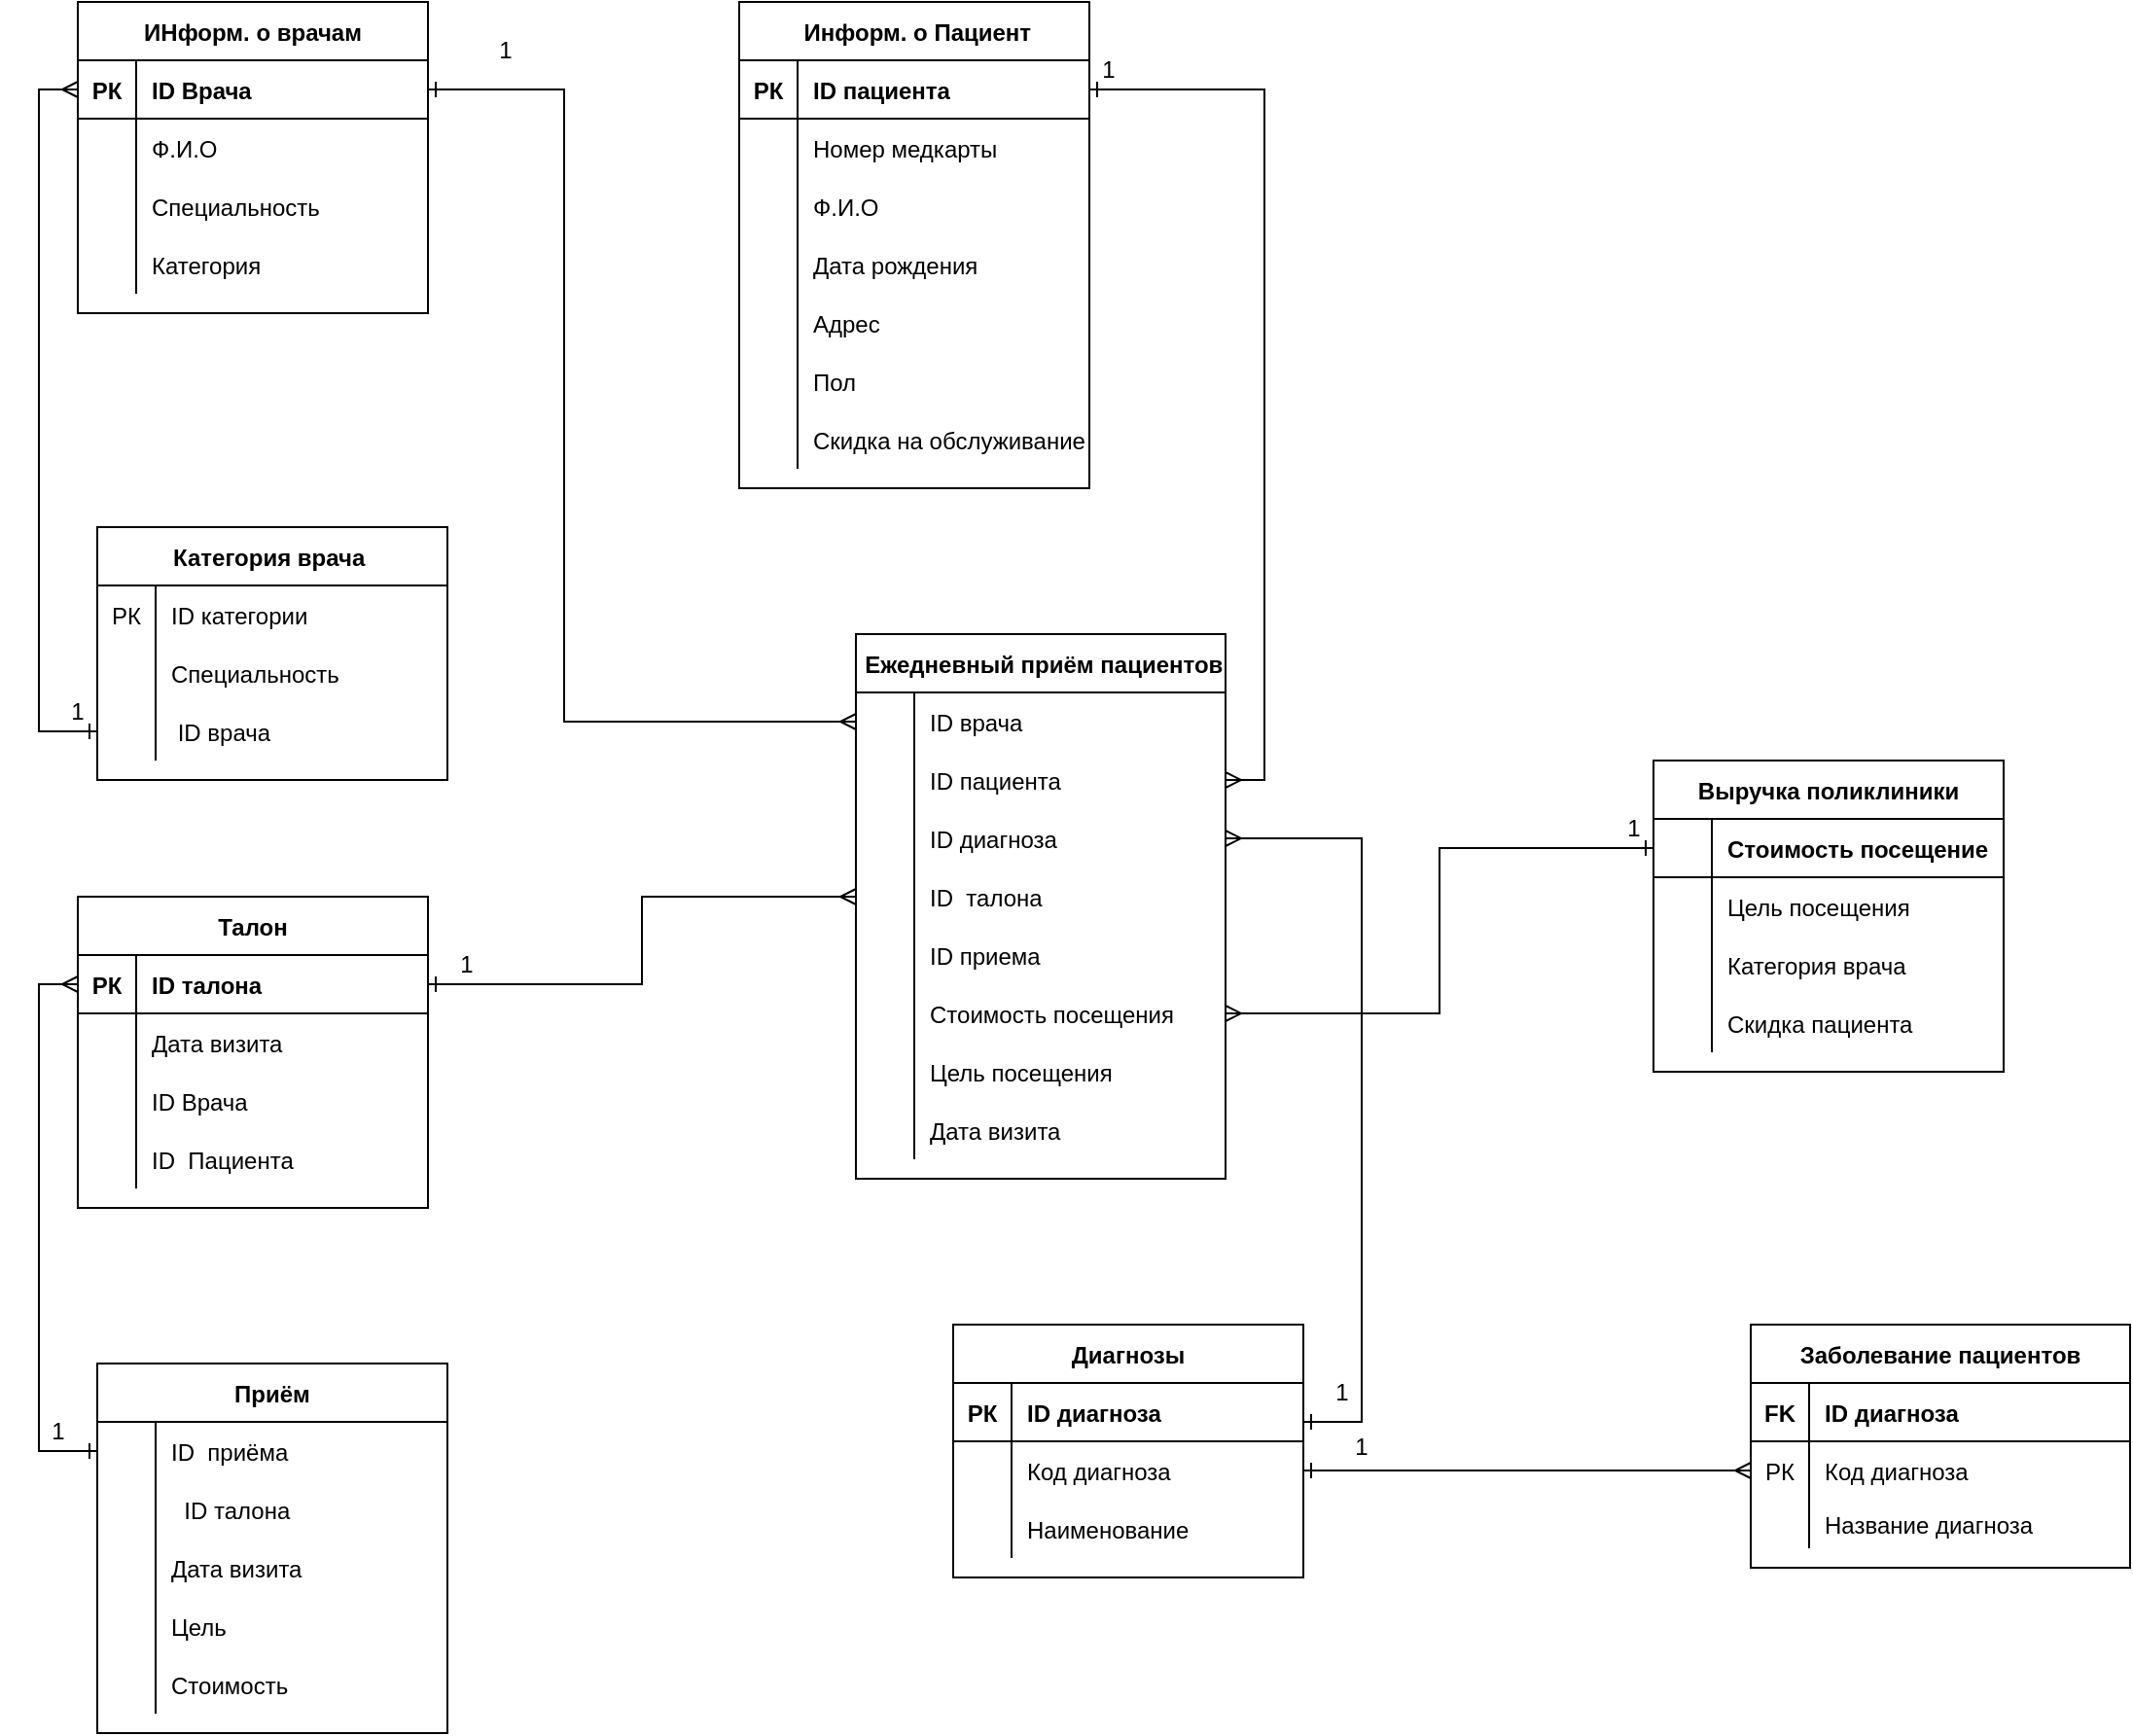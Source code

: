 <mxfile version="20.5.1" type="device"><diagram id="fthNJCmPWytouu-QIiUc" name="Страница 1"><mxGraphModel dx="1422" dy="794" grid="1" gridSize="10" guides="1" tooltips="1" connect="1" arrows="1" fold="1" page="1" pageScale="1" pageWidth="1169" pageHeight="1654" math="0" shadow="0"><root><mxCell id="0"/><mxCell id="1" parent="0"/><mxCell id="7OBBa_SMNrQgfdAxDyYv-1" value="ИНформ. о врачам" style="shape=table;startSize=30;container=1;collapsible=1;childLayout=tableLayout;fixedRows=1;rowLines=0;fontStyle=1;align=center;resizeLast=1;" parent="1" vertex="1"><mxGeometry x="90" y="170" width="180" height="160" as="geometry"/></mxCell><mxCell id="7OBBa_SMNrQgfdAxDyYv-2" value="" style="shape=tableRow;horizontal=0;startSize=0;swimlaneHead=0;swimlaneBody=0;fillColor=none;collapsible=0;dropTarget=0;points=[[0,0.5],[1,0.5]];portConstraint=eastwest;top=0;left=0;right=0;bottom=1;" parent="7OBBa_SMNrQgfdAxDyYv-1" vertex="1"><mxGeometry y="30" width="180" height="30" as="geometry"/></mxCell><mxCell id="7OBBa_SMNrQgfdAxDyYv-3" value="РК" style="shape=partialRectangle;connectable=0;fillColor=none;top=0;left=0;bottom=0;right=0;fontStyle=1;overflow=hidden;" parent="7OBBa_SMNrQgfdAxDyYv-2" vertex="1"><mxGeometry width="30" height="30" as="geometry"><mxRectangle width="30" height="30" as="alternateBounds"/></mxGeometry></mxCell><mxCell id="7OBBa_SMNrQgfdAxDyYv-4" value="ID Врача" style="shape=partialRectangle;connectable=0;fillColor=none;top=0;left=0;bottom=0;right=0;align=left;spacingLeft=6;fontStyle=1;overflow=hidden;" parent="7OBBa_SMNrQgfdAxDyYv-2" vertex="1"><mxGeometry x="30" width="150" height="30" as="geometry"><mxRectangle width="150" height="30" as="alternateBounds"/></mxGeometry></mxCell><mxCell id="7OBBa_SMNrQgfdAxDyYv-5" value="" style="shape=tableRow;horizontal=0;startSize=0;swimlaneHead=0;swimlaneBody=0;fillColor=none;collapsible=0;dropTarget=0;points=[[0,0.5],[1,0.5]];portConstraint=eastwest;top=0;left=0;right=0;bottom=0;" parent="7OBBa_SMNrQgfdAxDyYv-1" vertex="1"><mxGeometry y="60" width="180" height="30" as="geometry"/></mxCell><mxCell id="7OBBa_SMNrQgfdAxDyYv-6" value="" style="shape=partialRectangle;connectable=0;fillColor=none;top=0;left=0;bottom=0;right=0;editable=1;overflow=hidden;" parent="7OBBa_SMNrQgfdAxDyYv-5" vertex="1"><mxGeometry width="30" height="30" as="geometry"><mxRectangle width="30" height="30" as="alternateBounds"/></mxGeometry></mxCell><mxCell id="7OBBa_SMNrQgfdAxDyYv-7" value="Ф.И.О" style="shape=partialRectangle;connectable=0;fillColor=none;top=0;left=0;bottom=0;right=0;align=left;spacingLeft=6;overflow=hidden;" parent="7OBBa_SMNrQgfdAxDyYv-5" vertex="1"><mxGeometry x="30" width="150" height="30" as="geometry"><mxRectangle width="150" height="30" as="alternateBounds"/></mxGeometry></mxCell><mxCell id="7OBBa_SMNrQgfdAxDyYv-8" value="" style="shape=tableRow;horizontal=0;startSize=0;swimlaneHead=0;swimlaneBody=0;fillColor=none;collapsible=0;dropTarget=0;points=[[0,0.5],[1,0.5]];portConstraint=eastwest;top=0;left=0;right=0;bottom=0;" parent="7OBBa_SMNrQgfdAxDyYv-1" vertex="1"><mxGeometry y="90" width="180" height="30" as="geometry"/></mxCell><mxCell id="7OBBa_SMNrQgfdAxDyYv-9" value="" style="shape=partialRectangle;connectable=0;fillColor=none;top=0;left=0;bottom=0;right=0;editable=1;overflow=hidden;" parent="7OBBa_SMNrQgfdAxDyYv-8" vertex="1"><mxGeometry width="30" height="30" as="geometry"><mxRectangle width="30" height="30" as="alternateBounds"/></mxGeometry></mxCell><mxCell id="7OBBa_SMNrQgfdAxDyYv-10" value="Специальность" style="shape=partialRectangle;connectable=0;fillColor=none;top=0;left=0;bottom=0;right=0;align=left;spacingLeft=6;overflow=hidden;" parent="7OBBa_SMNrQgfdAxDyYv-8" vertex="1"><mxGeometry x="30" width="150" height="30" as="geometry"><mxRectangle width="150" height="30" as="alternateBounds"/></mxGeometry></mxCell><mxCell id="7OBBa_SMNrQgfdAxDyYv-11" value="" style="shape=tableRow;horizontal=0;startSize=0;swimlaneHead=0;swimlaneBody=0;fillColor=none;collapsible=0;dropTarget=0;points=[[0,0.5],[1,0.5]];portConstraint=eastwest;top=0;left=0;right=0;bottom=0;" parent="7OBBa_SMNrQgfdAxDyYv-1" vertex="1"><mxGeometry y="120" width="180" height="30" as="geometry"/></mxCell><mxCell id="7OBBa_SMNrQgfdAxDyYv-12" value="" style="shape=partialRectangle;connectable=0;fillColor=none;top=0;left=0;bottom=0;right=0;editable=1;overflow=hidden;" parent="7OBBa_SMNrQgfdAxDyYv-11" vertex="1"><mxGeometry width="30" height="30" as="geometry"><mxRectangle width="30" height="30" as="alternateBounds"/></mxGeometry></mxCell><mxCell id="7OBBa_SMNrQgfdAxDyYv-13" value="Категория" style="shape=partialRectangle;connectable=0;fillColor=none;top=0;left=0;bottom=0;right=0;align=left;spacingLeft=6;overflow=hidden;" parent="7OBBa_SMNrQgfdAxDyYv-11" vertex="1"><mxGeometry x="30" width="150" height="30" as="geometry"><mxRectangle width="150" height="30" as="alternateBounds"/></mxGeometry></mxCell><mxCell id="7OBBa_SMNrQgfdAxDyYv-14" value=" Информ. о Пациент" style="shape=table;startSize=30;container=1;collapsible=1;childLayout=tableLayout;fixedRows=1;rowLines=0;fontStyle=1;align=center;resizeLast=1;" parent="1" vertex="1"><mxGeometry x="430" y="170" width="180" height="250" as="geometry"/></mxCell><mxCell id="7OBBa_SMNrQgfdAxDyYv-15" value="" style="shape=tableRow;horizontal=0;startSize=0;swimlaneHead=0;swimlaneBody=0;fillColor=none;collapsible=0;dropTarget=0;points=[[0,0.5],[1,0.5]];portConstraint=eastwest;top=0;left=0;right=0;bottom=1;" parent="7OBBa_SMNrQgfdAxDyYv-14" vertex="1"><mxGeometry y="30" width="180" height="30" as="geometry"/></mxCell><mxCell id="7OBBa_SMNrQgfdAxDyYv-16" value="РК" style="shape=partialRectangle;connectable=0;fillColor=none;top=0;left=0;bottom=0;right=0;fontStyle=1;overflow=hidden;" parent="7OBBa_SMNrQgfdAxDyYv-15" vertex="1"><mxGeometry width="30" height="30" as="geometry"><mxRectangle width="30" height="30" as="alternateBounds"/></mxGeometry></mxCell><mxCell id="7OBBa_SMNrQgfdAxDyYv-17" value="ID пациента" style="shape=partialRectangle;connectable=0;fillColor=none;top=0;left=0;bottom=0;right=0;align=left;spacingLeft=6;fontStyle=1;overflow=hidden;" parent="7OBBa_SMNrQgfdAxDyYv-15" vertex="1"><mxGeometry x="30" width="150" height="30" as="geometry"><mxRectangle width="150" height="30" as="alternateBounds"/></mxGeometry></mxCell><mxCell id="7OBBa_SMNrQgfdAxDyYv-18" value="" style="shape=tableRow;horizontal=0;startSize=0;swimlaneHead=0;swimlaneBody=0;fillColor=none;collapsible=0;dropTarget=0;points=[[0,0.5],[1,0.5]];portConstraint=eastwest;top=0;left=0;right=0;bottom=0;" parent="7OBBa_SMNrQgfdAxDyYv-14" vertex="1"><mxGeometry y="60" width="180" height="30" as="geometry"/></mxCell><mxCell id="7OBBa_SMNrQgfdAxDyYv-19" value="" style="shape=partialRectangle;connectable=0;fillColor=none;top=0;left=0;bottom=0;right=0;editable=1;overflow=hidden;" parent="7OBBa_SMNrQgfdAxDyYv-18" vertex="1"><mxGeometry width="30" height="30" as="geometry"><mxRectangle width="30" height="30" as="alternateBounds"/></mxGeometry></mxCell><mxCell id="7OBBa_SMNrQgfdAxDyYv-20" value="Номер медкарты" style="shape=partialRectangle;connectable=0;fillColor=none;top=0;left=0;bottom=0;right=0;align=left;spacingLeft=6;overflow=hidden;" parent="7OBBa_SMNrQgfdAxDyYv-18" vertex="1"><mxGeometry x="30" width="150" height="30" as="geometry"><mxRectangle width="150" height="30" as="alternateBounds"/></mxGeometry></mxCell><mxCell id="7OBBa_SMNrQgfdAxDyYv-21" value="" style="shape=tableRow;horizontal=0;startSize=0;swimlaneHead=0;swimlaneBody=0;fillColor=none;collapsible=0;dropTarget=0;points=[[0,0.5],[1,0.5]];portConstraint=eastwest;top=0;left=0;right=0;bottom=0;" parent="7OBBa_SMNrQgfdAxDyYv-14" vertex="1"><mxGeometry y="90" width="180" height="30" as="geometry"/></mxCell><mxCell id="7OBBa_SMNrQgfdAxDyYv-22" value="" style="shape=partialRectangle;connectable=0;fillColor=none;top=0;left=0;bottom=0;right=0;editable=1;overflow=hidden;" parent="7OBBa_SMNrQgfdAxDyYv-21" vertex="1"><mxGeometry width="30" height="30" as="geometry"><mxRectangle width="30" height="30" as="alternateBounds"/></mxGeometry></mxCell><mxCell id="7OBBa_SMNrQgfdAxDyYv-23" value="Ф.И.О" style="shape=partialRectangle;connectable=0;fillColor=none;top=0;left=0;bottom=0;right=0;align=left;spacingLeft=6;overflow=hidden;" parent="7OBBa_SMNrQgfdAxDyYv-21" vertex="1"><mxGeometry x="30" width="150" height="30" as="geometry"><mxRectangle width="150" height="30" as="alternateBounds"/></mxGeometry></mxCell><mxCell id="7OBBa_SMNrQgfdAxDyYv-24" value="" style="shape=tableRow;horizontal=0;startSize=0;swimlaneHead=0;swimlaneBody=0;fillColor=none;collapsible=0;dropTarget=0;points=[[0,0.5],[1,0.5]];portConstraint=eastwest;top=0;left=0;right=0;bottom=0;" parent="7OBBa_SMNrQgfdAxDyYv-14" vertex="1"><mxGeometry y="120" width="180" height="30" as="geometry"/></mxCell><mxCell id="7OBBa_SMNrQgfdAxDyYv-25" value="" style="shape=partialRectangle;connectable=0;fillColor=none;top=0;left=0;bottom=0;right=0;editable=1;overflow=hidden;" parent="7OBBa_SMNrQgfdAxDyYv-24" vertex="1"><mxGeometry width="30" height="30" as="geometry"><mxRectangle width="30" height="30" as="alternateBounds"/></mxGeometry></mxCell><mxCell id="7OBBa_SMNrQgfdAxDyYv-26" value="Дата рождения" style="shape=partialRectangle;connectable=0;fillColor=none;top=0;left=0;bottom=0;right=0;align=left;spacingLeft=6;overflow=hidden;" parent="7OBBa_SMNrQgfdAxDyYv-24" vertex="1"><mxGeometry x="30" width="150" height="30" as="geometry"><mxRectangle width="150" height="30" as="alternateBounds"/></mxGeometry></mxCell><mxCell id="7OBBa_SMNrQgfdAxDyYv-27" style="shape=tableRow;horizontal=0;startSize=0;swimlaneHead=0;swimlaneBody=0;fillColor=none;collapsible=0;dropTarget=0;points=[[0,0.5],[1,0.5]];portConstraint=eastwest;top=0;left=0;right=0;bottom=0;" parent="7OBBa_SMNrQgfdAxDyYv-14" vertex="1"><mxGeometry y="150" width="180" height="30" as="geometry"/></mxCell><mxCell id="7OBBa_SMNrQgfdAxDyYv-28" style="shape=partialRectangle;connectable=0;fillColor=none;top=0;left=0;bottom=0;right=0;editable=1;overflow=hidden;" parent="7OBBa_SMNrQgfdAxDyYv-27" vertex="1"><mxGeometry width="30" height="30" as="geometry"><mxRectangle width="30" height="30" as="alternateBounds"/></mxGeometry></mxCell><mxCell id="7OBBa_SMNrQgfdAxDyYv-29" value="Адрес" style="shape=partialRectangle;connectable=0;fillColor=none;top=0;left=0;bottom=0;right=0;align=left;spacingLeft=6;overflow=hidden;" parent="7OBBa_SMNrQgfdAxDyYv-27" vertex="1"><mxGeometry x="30" width="150" height="30" as="geometry"><mxRectangle width="150" height="30" as="alternateBounds"/></mxGeometry></mxCell><mxCell id="7OBBa_SMNrQgfdAxDyYv-30" style="shape=tableRow;horizontal=0;startSize=0;swimlaneHead=0;swimlaneBody=0;fillColor=none;collapsible=0;dropTarget=0;points=[[0,0.5],[1,0.5]];portConstraint=eastwest;top=0;left=0;right=0;bottom=0;" parent="7OBBa_SMNrQgfdAxDyYv-14" vertex="1"><mxGeometry y="180" width="180" height="30" as="geometry"/></mxCell><mxCell id="7OBBa_SMNrQgfdAxDyYv-31" style="shape=partialRectangle;connectable=0;fillColor=none;top=0;left=0;bottom=0;right=0;editable=1;overflow=hidden;" parent="7OBBa_SMNrQgfdAxDyYv-30" vertex="1"><mxGeometry width="30" height="30" as="geometry"><mxRectangle width="30" height="30" as="alternateBounds"/></mxGeometry></mxCell><mxCell id="7OBBa_SMNrQgfdAxDyYv-32" value="Пол" style="shape=partialRectangle;connectable=0;fillColor=none;top=0;left=0;bottom=0;right=0;align=left;spacingLeft=6;overflow=hidden;" parent="7OBBa_SMNrQgfdAxDyYv-30" vertex="1"><mxGeometry x="30" width="150" height="30" as="geometry"><mxRectangle width="150" height="30" as="alternateBounds"/></mxGeometry></mxCell><mxCell id="7OBBa_SMNrQgfdAxDyYv-33" style="shape=tableRow;horizontal=0;startSize=0;swimlaneHead=0;swimlaneBody=0;fillColor=none;collapsible=0;dropTarget=0;points=[[0,0.5],[1,0.5]];portConstraint=eastwest;top=0;left=0;right=0;bottom=0;" parent="7OBBa_SMNrQgfdAxDyYv-14" vertex="1"><mxGeometry y="210" width="180" height="30" as="geometry"/></mxCell><mxCell id="7OBBa_SMNrQgfdAxDyYv-34" style="shape=partialRectangle;connectable=0;fillColor=none;top=0;left=0;bottom=0;right=0;editable=1;overflow=hidden;" parent="7OBBa_SMNrQgfdAxDyYv-33" vertex="1"><mxGeometry width="30" height="30" as="geometry"><mxRectangle width="30" height="30" as="alternateBounds"/></mxGeometry></mxCell><mxCell id="7OBBa_SMNrQgfdAxDyYv-35" value="Скидка на обслуживание" style="shape=partialRectangle;connectable=0;fillColor=none;top=0;left=0;bottom=0;right=0;align=left;spacingLeft=6;overflow=hidden;" parent="7OBBa_SMNrQgfdAxDyYv-33" vertex="1"><mxGeometry x="30" width="150" height="30" as="geometry"><mxRectangle width="150" height="30" as="alternateBounds"/></mxGeometry></mxCell><mxCell id="7OBBa_SMNrQgfdAxDyYv-36" value="Приём" style="shape=table;startSize=30;container=1;collapsible=1;childLayout=tableLayout;fixedRows=1;rowLines=0;fontStyle=1;align=center;resizeLast=1;" parent="1" vertex="1"><mxGeometry x="100" y="870" width="180" height="190" as="geometry"/></mxCell><mxCell id="EtM0WQQvKlqZbtmXrBAh-4" style="shape=tableRow;horizontal=0;startSize=0;swimlaneHead=0;swimlaneBody=0;fillColor=none;collapsible=0;dropTarget=0;points=[[0,0.5],[1,0.5]];portConstraint=eastwest;top=0;left=0;right=0;bottom=0;" vertex="1" parent="7OBBa_SMNrQgfdAxDyYv-36"><mxGeometry y="30" width="180" height="30" as="geometry"/></mxCell><mxCell id="EtM0WQQvKlqZbtmXrBAh-5" style="shape=partialRectangle;connectable=0;fillColor=none;top=0;left=0;bottom=0;right=0;editable=1;overflow=hidden;" vertex="1" parent="EtM0WQQvKlqZbtmXrBAh-4"><mxGeometry width="30" height="30" as="geometry"><mxRectangle width="30" height="30" as="alternateBounds"/></mxGeometry></mxCell><mxCell id="EtM0WQQvKlqZbtmXrBAh-6" value="ID  приёма" style="shape=partialRectangle;connectable=0;fillColor=none;top=0;left=0;bottom=0;right=0;align=left;spacingLeft=6;overflow=hidden;" vertex="1" parent="EtM0WQQvKlqZbtmXrBAh-4"><mxGeometry x="30" width="150" height="30" as="geometry"><mxRectangle width="150" height="30" as="alternateBounds"/></mxGeometry></mxCell><mxCell id="7OBBa_SMNrQgfdAxDyYv-40" value="" style="shape=tableRow;horizontal=0;startSize=0;swimlaneHead=0;swimlaneBody=0;fillColor=none;collapsible=0;dropTarget=0;points=[[0,0.5],[1,0.5]];portConstraint=eastwest;top=0;left=0;right=0;bottom=0;" parent="7OBBa_SMNrQgfdAxDyYv-36" vertex="1"><mxGeometry y="60" width="180" height="30" as="geometry"/></mxCell><mxCell id="7OBBa_SMNrQgfdAxDyYv-41" value="" style="shape=partialRectangle;connectable=0;fillColor=none;top=0;left=0;bottom=0;right=0;editable=1;overflow=hidden;" parent="7OBBa_SMNrQgfdAxDyYv-40" vertex="1"><mxGeometry width="30" height="30" as="geometry"><mxRectangle width="30" height="30" as="alternateBounds"/></mxGeometry></mxCell><mxCell id="7OBBa_SMNrQgfdAxDyYv-42" value="  ID талона" style="shape=partialRectangle;connectable=0;fillColor=none;top=0;left=0;bottom=0;right=0;align=left;spacingLeft=6;overflow=hidden;" parent="7OBBa_SMNrQgfdAxDyYv-40" vertex="1"><mxGeometry x="30" width="150" height="30" as="geometry"><mxRectangle width="150" height="30" as="alternateBounds"/></mxGeometry></mxCell><mxCell id="7OBBa_SMNrQgfdAxDyYv-43" value="" style="shape=tableRow;horizontal=0;startSize=0;swimlaneHead=0;swimlaneBody=0;fillColor=none;collapsible=0;dropTarget=0;points=[[0,0.5],[1,0.5]];portConstraint=eastwest;top=0;left=0;right=0;bottom=0;" parent="7OBBa_SMNrQgfdAxDyYv-36" vertex="1"><mxGeometry y="90" width="180" height="30" as="geometry"/></mxCell><mxCell id="7OBBa_SMNrQgfdAxDyYv-44" value="" style="shape=partialRectangle;connectable=0;fillColor=none;top=0;left=0;bottom=0;right=0;editable=1;overflow=hidden;" parent="7OBBa_SMNrQgfdAxDyYv-43" vertex="1"><mxGeometry width="30" height="30" as="geometry"><mxRectangle width="30" height="30" as="alternateBounds"/></mxGeometry></mxCell><mxCell id="7OBBa_SMNrQgfdAxDyYv-45" value="Дата визита" style="shape=partialRectangle;connectable=0;fillColor=none;top=0;left=0;bottom=0;right=0;align=left;spacingLeft=6;overflow=hidden;" parent="7OBBa_SMNrQgfdAxDyYv-43" vertex="1"><mxGeometry x="30" width="150" height="30" as="geometry"><mxRectangle width="150" height="30" as="alternateBounds"/></mxGeometry></mxCell><mxCell id="7OBBa_SMNrQgfdAxDyYv-46" value="" style="shape=tableRow;horizontal=0;startSize=0;swimlaneHead=0;swimlaneBody=0;fillColor=none;collapsible=0;dropTarget=0;points=[[0,0.5],[1,0.5]];portConstraint=eastwest;top=0;left=0;right=0;bottom=0;" parent="7OBBa_SMNrQgfdAxDyYv-36" vertex="1"><mxGeometry y="120" width="180" height="30" as="geometry"/></mxCell><mxCell id="7OBBa_SMNrQgfdAxDyYv-47" value="" style="shape=partialRectangle;connectable=0;fillColor=none;top=0;left=0;bottom=0;right=0;editable=1;overflow=hidden;" parent="7OBBa_SMNrQgfdAxDyYv-46" vertex="1"><mxGeometry width="30" height="30" as="geometry"><mxRectangle width="30" height="30" as="alternateBounds"/></mxGeometry></mxCell><mxCell id="7OBBa_SMNrQgfdAxDyYv-48" value="Цель" style="shape=partialRectangle;connectable=0;fillColor=none;top=0;left=0;bottom=0;right=0;align=left;spacingLeft=6;overflow=hidden;" parent="7OBBa_SMNrQgfdAxDyYv-46" vertex="1"><mxGeometry x="30" width="150" height="30" as="geometry"><mxRectangle width="150" height="30" as="alternateBounds"/></mxGeometry></mxCell><mxCell id="7OBBa_SMNrQgfdAxDyYv-49" style="shape=tableRow;horizontal=0;startSize=0;swimlaneHead=0;swimlaneBody=0;fillColor=none;collapsible=0;dropTarget=0;points=[[0,0.5],[1,0.5]];portConstraint=eastwest;top=0;left=0;right=0;bottom=0;" parent="7OBBa_SMNrQgfdAxDyYv-36" vertex="1"><mxGeometry y="150" width="180" height="30" as="geometry"/></mxCell><mxCell id="7OBBa_SMNrQgfdAxDyYv-50" style="shape=partialRectangle;connectable=0;fillColor=none;top=0;left=0;bottom=0;right=0;editable=1;overflow=hidden;" parent="7OBBa_SMNrQgfdAxDyYv-49" vertex="1"><mxGeometry width="30" height="30" as="geometry"><mxRectangle width="30" height="30" as="alternateBounds"/></mxGeometry></mxCell><mxCell id="7OBBa_SMNrQgfdAxDyYv-51" value="Стоимость" style="shape=partialRectangle;connectable=0;fillColor=none;top=0;left=0;bottom=0;right=0;align=left;spacingLeft=6;overflow=hidden;" parent="7OBBa_SMNrQgfdAxDyYv-49" vertex="1"><mxGeometry x="30" width="150" height="30" as="geometry"><mxRectangle width="150" height="30" as="alternateBounds"/></mxGeometry></mxCell><mxCell id="7OBBa_SMNrQgfdAxDyYv-58" value="Категория врача " style="shape=table;startSize=30;container=1;collapsible=1;childLayout=tableLayout;fixedRows=1;rowLines=0;fontStyle=1;align=center;resizeLast=1;" parent="1" vertex="1"><mxGeometry x="100" y="440" width="180" height="130" as="geometry"/></mxCell><mxCell id="7OBBa_SMNrQgfdAxDyYv-62" value="" style="shape=tableRow;horizontal=0;startSize=0;swimlaneHead=0;swimlaneBody=0;fillColor=none;collapsible=0;dropTarget=0;points=[[0,0.5],[1,0.5]];portConstraint=eastwest;top=0;left=0;right=0;bottom=0;" parent="7OBBa_SMNrQgfdAxDyYv-58" vertex="1"><mxGeometry y="30" width="180" height="30" as="geometry"/></mxCell><mxCell id="7OBBa_SMNrQgfdAxDyYv-63" value="РК" style="shape=partialRectangle;connectable=0;fillColor=none;top=0;left=0;bottom=0;right=0;editable=1;overflow=hidden;" parent="7OBBa_SMNrQgfdAxDyYv-62" vertex="1"><mxGeometry width="30" height="30" as="geometry"><mxRectangle width="30" height="30" as="alternateBounds"/></mxGeometry></mxCell><mxCell id="7OBBa_SMNrQgfdAxDyYv-64" value="ID категории" style="shape=partialRectangle;connectable=0;fillColor=none;top=0;left=0;bottom=0;right=0;align=left;spacingLeft=6;overflow=hidden;" parent="7OBBa_SMNrQgfdAxDyYv-62" vertex="1"><mxGeometry x="30" width="150" height="30" as="geometry"><mxRectangle width="150" height="30" as="alternateBounds"/></mxGeometry></mxCell><mxCell id="7OBBa_SMNrQgfdAxDyYv-65" value="" style="shape=tableRow;horizontal=0;startSize=0;swimlaneHead=0;swimlaneBody=0;fillColor=none;collapsible=0;dropTarget=0;points=[[0,0.5],[1,0.5]];portConstraint=eastwest;top=0;left=0;right=0;bottom=0;" parent="7OBBa_SMNrQgfdAxDyYv-58" vertex="1"><mxGeometry y="60" width="180" height="30" as="geometry"/></mxCell><mxCell id="7OBBa_SMNrQgfdAxDyYv-66" value="" style="shape=partialRectangle;connectable=0;fillColor=none;top=0;left=0;bottom=0;right=0;editable=1;overflow=hidden;" parent="7OBBa_SMNrQgfdAxDyYv-65" vertex="1"><mxGeometry width="30" height="30" as="geometry"><mxRectangle width="30" height="30" as="alternateBounds"/></mxGeometry></mxCell><mxCell id="7OBBa_SMNrQgfdAxDyYv-67" value="Специальность" style="shape=partialRectangle;connectable=0;fillColor=none;top=0;left=0;bottom=0;right=0;align=left;spacingLeft=6;overflow=hidden;" parent="7OBBa_SMNrQgfdAxDyYv-65" vertex="1"><mxGeometry x="30" width="150" height="30" as="geometry"><mxRectangle width="150" height="30" as="alternateBounds"/></mxGeometry></mxCell><mxCell id="EtM0WQQvKlqZbtmXrBAh-12" style="shape=tableRow;horizontal=0;startSize=0;swimlaneHead=0;swimlaneBody=0;fillColor=none;collapsible=0;dropTarget=0;points=[[0,0.5],[1,0.5]];portConstraint=eastwest;top=0;left=0;right=0;bottom=0;" vertex="1" parent="7OBBa_SMNrQgfdAxDyYv-58"><mxGeometry y="90" width="180" height="30" as="geometry"/></mxCell><mxCell id="EtM0WQQvKlqZbtmXrBAh-13" style="shape=partialRectangle;connectable=0;fillColor=none;top=0;left=0;bottom=0;right=0;editable=1;overflow=hidden;" vertex="1" parent="EtM0WQQvKlqZbtmXrBAh-12"><mxGeometry width="30" height="30" as="geometry"><mxRectangle width="30" height="30" as="alternateBounds"/></mxGeometry></mxCell><mxCell id="EtM0WQQvKlqZbtmXrBAh-14" value=" ID врача" style="shape=partialRectangle;connectable=0;fillColor=none;top=0;left=0;bottom=0;right=0;align=left;spacingLeft=6;overflow=hidden;" vertex="1" parent="EtM0WQQvKlqZbtmXrBAh-12"><mxGeometry x="30" width="150" height="30" as="geometry"><mxRectangle width="150" height="30" as="alternateBounds"/></mxGeometry></mxCell><mxCell id="EtM0WQQvKlqZbtmXrBAh-1" style="edgeStyle=orthogonalEdgeStyle;rounded=0;orthogonalLoop=1;jettySize=auto;html=1;entryX=1;entryY=0.5;entryDx=0;entryDy=0;endArrow=ERmany;endFill=0;startArrow=ERone;startFill=0;" edge="1" parent="1" source="7OBBa_SMNrQgfdAxDyYv-74" target="8LlGWdrm3dLhRWixsTRX-11"><mxGeometry relative="1" as="geometry"><Array as="points"><mxPoint x="750" y="900"/><mxPoint x="750" y="600"/></Array></mxGeometry></mxCell><mxCell id="7OBBa_SMNrQgfdAxDyYv-74" value="Диагнозы" style="shape=table;startSize=30;container=1;collapsible=1;childLayout=tableLayout;fixedRows=1;rowLines=0;fontStyle=1;align=center;resizeLast=1;" parent="1" vertex="1"><mxGeometry x="540" y="850" width="180" height="130" as="geometry"/></mxCell><mxCell id="7OBBa_SMNrQgfdAxDyYv-75" value="" style="shape=tableRow;horizontal=0;startSize=0;swimlaneHead=0;swimlaneBody=0;fillColor=none;collapsible=0;dropTarget=0;points=[[0,0.5],[1,0.5]];portConstraint=eastwest;top=0;left=0;right=0;bottom=1;" parent="7OBBa_SMNrQgfdAxDyYv-74" vertex="1"><mxGeometry y="30" width="180" height="30" as="geometry"/></mxCell><mxCell id="7OBBa_SMNrQgfdAxDyYv-76" value="РК" style="shape=partialRectangle;connectable=0;fillColor=none;top=0;left=0;bottom=0;right=0;fontStyle=1;overflow=hidden;" parent="7OBBa_SMNrQgfdAxDyYv-75" vertex="1"><mxGeometry width="30" height="30" as="geometry"><mxRectangle width="30" height="30" as="alternateBounds"/></mxGeometry></mxCell><mxCell id="7OBBa_SMNrQgfdAxDyYv-77" value="ID диагноза" style="shape=partialRectangle;connectable=0;fillColor=none;top=0;left=0;bottom=0;right=0;align=left;spacingLeft=6;fontStyle=1;overflow=hidden;" parent="7OBBa_SMNrQgfdAxDyYv-75" vertex="1"><mxGeometry x="30" width="150" height="30" as="geometry"><mxRectangle width="150" height="30" as="alternateBounds"/></mxGeometry></mxCell><mxCell id="7OBBa_SMNrQgfdAxDyYv-78" value="" style="shape=tableRow;horizontal=0;startSize=0;swimlaneHead=0;swimlaneBody=0;fillColor=none;collapsible=0;dropTarget=0;points=[[0,0.5],[1,0.5]];portConstraint=eastwest;top=0;left=0;right=0;bottom=0;" parent="7OBBa_SMNrQgfdAxDyYv-74" vertex="1"><mxGeometry y="60" width="180" height="30" as="geometry"/></mxCell><mxCell id="7OBBa_SMNrQgfdAxDyYv-79" value="" style="shape=partialRectangle;connectable=0;fillColor=none;top=0;left=0;bottom=0;right=0;editable=1;overflow=hidden;" parent="7OBBa_SMNrQgfdAxDyYv-78" vertex="1"><mxGeometry width="30" height="30" as="geometry"><mxRectangle width="30" height="30" as="alternateBounds"/></mxGeometry></mxCell><mxCell id="7OBBa_SMNrQgfdAxDyYv-80" value="Код диагноза" style="shape=partialRectangle;connectable=0;fillColor=none;top=0;left=0;bottom=0;right=0;align=left;spacingLeft=6;overflow=hidden;" parent="7OBBa_SMNrQgfdAxDyYv-78" vertex="1"><mxGeometry x="30" width="150" height="30" as="geometry"><mxRectangle width="150" height="30" as="alternateBounds"/></mxGeometry></mxCell><mxCell id="7OBBa_SMNrQgfdAxDyYv-81" value="" style="shape=tableRow;horizontal=0;startSize=0;swimlaneHead=0;swimlaneBody=0;fillColor=none;collapsible=0;dropTarget=0;points=[[0,0.5],[1,0.5]];portConstraint=eastwest;top=0;left=0;right=0;bottom=0;" parent="7OBBa_SMNrQgfdAxDyYv-74" vertex="1"><mxGeometry y="90" width="180" height="30" as="geometry"/></mxCell><mxCell id="7OBBa_SMNrQgfdAxDyYv-82" value="" style="shape=partialRectangle;connectable=0;fillColor=none;top=0;left=0;bottom=0;right=0;editable=1;overflow=hidden;" parent="7OBBa_SMNrQgfdAxDyYv-81" vertex="1"><mxGeometry width="30" height="30" as="geometry"><mxRectangle width="30" height="30" as="alternateBounds"/></mxGeometry></mxCell><mxCell id="7OBBa_SMNrQgfdAxDyYv-83" value="Наименование " style="shape=partialRectangle;connectable=0;fillColor=none;top=0;left=0;bottom=0;right=0;align=left;spacingLeft=6;overflow=hidden;" parent="7OBBa_SMNrQgfdAxDyYv-81" vertex="1"><mxGeometry x="30" width="150" height="30" as="geometry"><mxRectangle width="150" height="30" as="alternateBounds"/></mxGeometry></mxCell><mxCell id="7OBBa_SMNrQgfdAxDyYv-113" value="Талон" style="shape=table;startSize=30;container=1;collapsible=1;childLayout=tableLayout;fixedRows=1;rowLines=0;fontStyle=1;align=center;resizeLast=1;" parent="1" vertex="1"><mxGeometry x="90" y="630" width="180" height="160" as="geometry"/></mxCell><mxCell id="7OBBa_SMNrQgfdAxDyYv-114" value="" style="shape=tableRow;horizontal=0;startSize=0;swimlaneHead=0;swimlaneBody=0;fillColor=none;collapsible=0;dropTarget=0;points=[[0,0.5],[1,0.5]];portConstraint=eastwest;top=0;left=0;right=0;bottom=1;" parent="7OBBa_SMNrQgfdAxDyYv-113" vertex="1"><mxGeometry y="30" width="180" height="30" as="geometry"/></mxCell><mxCell id="7OBBa_SMNrQgfdAxDyYv-115" value="РК" style="shape=partialRectangle;connectable=0;fillColor=none;top=0;left=0;bottom=0;right=0;fontStyle=1;overflow=hidden;" parent="7OBBa_SMNrQgfdAxDyYv-114" vertex="1"><mxGeometry width="30" height="30" as="geometry"><mxRectangle width="30" height="30" as="alternateBounds"/></mxGeometry></mxCell><mxCell id="7OBBa_SMNrQgfdAxDyYv-116" value="ID талона " style="shape=partialRectangle;connectable=0;fillColor=none;top=0;left=0;bottom=0;right=0;align=left;spacingLeft=6;fontStyle=1;overflow=hidden;" parent="7OBBa_SMNrQgfdAxDyYv-114" vertex="1"><mxGeometry x="30" width="150" height="30" as="geometry"><mxRectangle width="150" height="30" as="alternateBounds"/></mxGeometry></mxCell><mxCell id="7OBBa_SMNrQgfdAxDyYv-117" value="" style="shape=tableRow;horizontal=0;startSize=0;swimlaneHead=0;swimlaneBody=0;fillColor=none;collapsible=0;dropTarget=0;points=[[0,0.5],[1,0.5]];portConstraint=eastwest;top=0;left=0;right=0;bottom=0;" parent="7OBBa_SMNrQgfdAxDyYv-113" vertex="1"><mxGeometry y="60" width="180" height="30" as="geometry"/></mxCell><mxCell id="7OBBa_SMNrQgfdAxDyYv-118" value="" style="shape=partialRectangle;connectable=0;fillColor=none;top=0;left=0;bottom=0;right=0;editable=1;overflow=hidden;" parent="7OBBa_SMNrQgfdAxDyYv-117" vertex="1"><mxGeometry width="30" height="30" as="geometry"><mxRectangle width="30" height="30" as="alternateBounds"/></mxGeometry></mxCell><mxCell id="7OBBa_SMNrQgfdAxDyYv-119" value="Дата визита" style="shape=partialRectangle;connectable=0;fillColor=none;top=0;left=0;bottom=0;right=0;align=left;spacingLeft=6;overflow=hidden;" parent="7OBBa_SMNrQgfdAxDyYv-117" vertex="1"><mxGeometry x="30" width="150" height="30" as="geometry"><mxRectangle width="150" height="30" as="alternateBounds"/></mxGeometry></mxCell><mxCell id="7OBBa_SMNrQgfdAxDyYv-120" value="" style="shape=tableRow;horizontal=0;startSize=0;swimlaneHead=0;swimlaneBody=0;fillColor=none;collapsible=0;dropTarget=0;points=[[0,0.5],[1,0.5]];portConstraint=eastwest;top=0;left=0;right=0;bottom=0;" parent="7OBBa_SMNrQgfdAxDyYv-113" vertex="1"><mxGeometry y="90" width="180" height="30" as="geometry"/></mxCell><mxCell id="7OBBa_SMNrQgfdAxDyYv-121" value="" style="shape=partialRectangle;connectable=0;fillColor=none;top=0;left=0;bottom=0;right=0;editable=1;overflow=hidden;" parent="7OBBa_SMNrQgfdAxDyYv-120" vertex="1"><mxGeometry width="30" height="30" as="geometry"><mxRectangle width="30" height="30" as="alternateBounds"/></mxGeometry></mxCell><mxCell id="7OBBa_SMNrQgfdAxDyYv-122" value="ID Врача" style="shape=partialRectangle;connectable=0;fillColor=none;top=0;left=0;bottom=0;right=0;align=left;spacingLeft=6;overflow=hidden;" parent="7OBBa_SMNrQgfdAxDyYv-120" vertex="1"><mxGeometry x="30" width="150" height="30" as="geometry"><mxRectangle width="150" height="30" as="alternateBounds"/></mxGeometry></mxCell><mxCell id="mRcNh0mPNaTpIsQeFIDp-1" style="shape=tableRow;horizontal=0;startSize=0;swimlaneHead=0;swimlaneBody=0;fillColor=none;collapsible=0;dropTarget=0;points=[[0,0.5],[1,0.5]];portConstraint=eastwest;top=0;left=0;right=0;bottom=0;" parent="7OBBa_SMNrQgfdAxDyYv-113" vertex="1"><mxGeometry y="120" width="180" height="30" as="geometry"/></mxCell><mxCell id="mRcNh0mPNaTpIsQeFIDp-2" style="shape=partialRectangle;connectable=0;fillColor=none;top=0;left=0;bottom=0;right=0;editable=1;overflow=hidden;" parent="mRcNh0mPNaTpIsQeFIDp-1" vertex="1"><mxGeometry width="30" height="30" as="geometry"><mxRectangle width="30" height="30" as="alternateBounds"/></mxGeometry></mxCell><mxCell id="mRcNh0mPNaTpIsQeFIDp-3" value="ID  Пациента" style="shape=partialRectangle;connectable=0;fillColor=none;top=0;left=0;bottom=0;right=0;align=left;spacingLeft=6;overflow=hidden;" parent="mRcNh0mPNaTpIsQeFIDp-1" vertex="1"><mxGeometry x="30" width="150" height="30" as="geometry"><mxRectangle width="150" height="30" as="alternateBounds"/></mxGeometry></mxCell><mxCell id="mRcNh0mPNaTpIsQeFIDp-7" value="Выручка поликлиники" style="shape=table;startSize=30;container=1;collapsible=1;childLayout=tableLayout;fixedRows=1;rowLines=0;fontStyle=1;align=center;resizeLast=1;labelBorderColor=none;" parent="1" vertex="1"><mxGeometry x="900" y="560" width="180" height="160" as="geometry"/></mxCell><mxCell id="mRcNh0mPNaTpIsQeFIDp-8" value="" style="shape=tableRow;horizontal=0;startSize=0;swimlaneHead=0;swimlaneBody=0;fillColor=none;collapsible=0;dropTarget=0;points=[[0,0.5],[1,0.5]];portConstraint=eastwest;top=0;left=0;right=0;bottom=1;" parent="mRcNh0mPNaTpIsQeFIDp-7" vertex="1"><mxGeometry y="30" width="180" height="30" as="geometry"/></mxCell><mxCell id="mRcNh0mPNaTpIsQeFIDp-9" value="" style="shape=partialRectangle;connectable=0;fillColor=none;top=0;left=0;bottom=0;right=0;fontStyle=1;overflow=hidden;" parent="mRcNh0mPNaTpIsQeFIDp-8" vertex="1"><mxGeometry width="30" height="30" as="geometry"><mxRectangle width="30" height="30" as="alternateBounds"/></mxGeometry></mxCell><mxCell id="mRcNh0mPNaTpIsQeFIDp-10" value="Стоимость посещение" style="shape=partialRectangle;connectable=0;fillColor=none;top=0;left=0;bottom=0;right=0;align=left;spacingLeft=6;fontStyle=1;overflow=hidden;" parent="mRcNh0mPNaTpIsQeFIDp-8" vertex="1"><mxGeometry x="30" width="150" height="30" as="geometry"><mxRectangle width="150" height="30" as="alternateBounds"/></mxGeometry></mxCell><mxCell id="mRcNh0mPNaTpIsQeFIDp-11" value="" style="shape=tableRow;horizontal=0;startSize=0;swimlaneHead=0;swimlaneBody=0;fillColor=none;collapsible=0;dropTarget=0;points=[[0,0.5],[1,0.5]];portConstraint=eastwest;top=0;left=0;right=0;bottom=0;labelBorderColor=default;verticalAlign=top;swimlaneFillColor=none;" parent="mRcNh0mPNaTpIsQeFIDp-7" vertex="1"><mxGeometry y="60" width="180" height="30" as="geometry"/></mxCell><mxCell id="mRcNh0mPNaTpIsQeFIDp-12" value="" style="shape=partialRectangle;connectable=0;fillColor=none;top=0;left=0;bottom=0;right=0;editable=1;overflow=hidden;" parent="mRcNh0mPNaTpIsQeFIDp-11" vertex="1"><mxGeometry width="30" height="30" as="geometry"><mxRectangle width="30" height="30" as="alternateBounds"/></mxGeometry></mxCell><mxCell id="mRcNh0mPNaTpIsQeFIDp-13" value="Цель посещения" style="shape=partialRectangle;connectable=0;fillColor=none;top=0;left=0;bottom=0;right=0;align=left;spacingLeft=6;overflow=hidden;" parent="mRcNh0mPNaTpIsQeFIDp-11" vertex="1"><mxGeometry x="30" width="150" height="30" as="geometry"><mxRectangle width="150" height="30" as="alternateBounds"/></mxGeometry></mxCell><mxCell id="mRcNh0mPNaTpIsQeFIDp-14" value="" style="shape=tableRow;horizontal=0;startSize=0;swimlaneHead=0;swimlaneBody=0;fillColor=none;collapsible=0;dropTarget=0;points=[[0,0.5],[1,0.5]];portConstraint=eastwest;top=0;left=0;right=0;bottom=0;" parent="mRcNh0mPNaTpIsQeFIDp-7" vertex="1"><mxGeometry y="90" width="180" height="30" as="geometry"/></mxCell><mxCell id="mRcNh0mPNaTpIsQeFIDp-15" value="" style="shape=partialRectangle;connectable=0;fillColor=none;top=0;left=0;bottom=0;right=0;editable=1;overflow=hidden;" parent="mRcNh0mPNaTpIsQeFIDp-14" vertex="1"><mxGeometry width="30" height="30" as="geometry"><mxRectangle width="30" height="30" as="alternateBounds"/></mxGeometry></mxCell><mxCell id="mRcNh0mPNaTpIsQeFIDp-16" value="Категория врача" style="shape=partialRectangle;connectable=0;fillColor=none;top=0;left=0;bottom=0;right=0;align=left;spacingLeft=6;overflow=hidden;" parent="mRcNh0mPNaTpIsQeFIDp-14" vertex="1"><mxGeometry x="30" width="150" height="30" as="geometry"><mxRectangle width="150" height="30" as="alternateBounds"/></mxGeometry></mxCell><mxCell id="mRcNh0mPNaTpIsQeFIDp-17" value="" style="shape=tableRow;horizontal=0;startSize=0;swimlaneHead=0;swimlaneBody=0;fillColor=none;collapsible=0;dropTarget=0;points=[[0,0.5],[1,0.5]];portConstraint=eastwest;top=0;left=0;right=0;bottom=0;" parent="mRcNh0mPNaTpIsQeFIDp-7" vertex="1"><mxGeometry y="120" width="180" height="30" as="geometry"/></mxCell><mxCell id="mRcNh0mPNaTpIsQeFIDp-18" value="" style="shape=partialRectangle;connectable=0;fillColor=none;top=0;left=0;bottom=0;right=0;editable=1;overflow=hidden;" parent="mRcNh0mPNaTpIsQeFIDp-17" vertex="1"><mxGeometry width="30" height="30" as="geometry"><mxRectangle width="30" height="30" as="alternateBounds"/></mxGeometry></mxCell><mxCell id="mRcNh0mPNaTpIsQeFIDp-19" value="Скидка пациента" style="shape=partialRectangle;connectable=0;fillColor=none;top=0;left=0;bottom=0;right=0;align=left;spacingLeft=6;overflow=hidden;" parent="mRcNh0mPNaTpIsQeFIDp-17" vertex="1"><mxGeometry x="30" width="150" height="30" as="geometry"><mxRectangle width="150" height="30" as="alternateBounds"/></mxGeometry></mxCell><mxCell id="mRcNh0mPNaTpIsQeFIDp-20" value="Заболевание пациентов" style="shape=table;startSize=30;container=1;collapsible=1;childLayout=tableLayout;fixedRows=1;rowLines=0;fontStyle=1;align=center;resizeLast=1;" parent="1" vertex="1"><mxGeometry x="950" y="850" width="195" height="125" as="geometry"/></mxCell><mxCell id="mRcNh0mPNaTpIsQeFIDp-21" value="" style="shape=tableRow;horizontal=0;startSize=0;swimlaneHead=0;swimlaneBody=0;fillColor=none;collapsible=0;dropTarget=0;points=[[0,0.5],[1,0.5]];portConstraint=eastwest;top=0;left=0;right=0;bottom=1;" parent="mRcNh0mPNaTpIsQeFIDp-20" vertex="1"><mxGeometry y="30" width="195" height="30" as="geometry"/></mxCell><mxCell id="mRcNh0mPNaTpIsQeFIDp-22" value="FK" style="shape=partialRectangle;connectable=0;fillColor=none;top=0;left=0;bottom=0;right=0;fontStyle=1;overflow=hidden;" parent="mRcNh0mPNaTpIsQeFIDp-21" vertex="1"><mxGeometry width="30" height="30" as="geometry"><mxRectangle width="30" height="30" as="alternateBounds"/></mxGeometry></mxCell><mxCell id="mRcNh0mPNaTpIsQeFIDp-23" value="ID диагноза" style="shape=partialRectangle;connectable=0;fillColor=none;top=0;left=0;bottom=0;right=0;align=left;spacingLeft=6;fontStyle=1;overflow=hidden;" parent="mRcNh0mPNaTpIsQeFIDp-21" vertex="1"><mxGeometry x="30" width="165" height="30" as="geometry"><mxRectangle width="165" height="30" as="alternateBounds"/></mxGeometry></mxCell><mxCell id="mRcNh0mPNaTpIsQeFIDp-24" value="" style="shape=tableRow;horizontal=0;startSize=0;swimlaneHead=0;swimlaneBody=0;fillColor=none;collapsible=0;dropTarget=0;points=[[0,0.5],[1,0.5]];portConstraint=eastwest;top=0;left=0;right=0;bottom=0;" parent="mRcNh0mPNaTpIsQeFIDp-20" vertex="1"><mxGeometry y="60" width="195" height="30" as="geometry"/></mxCell><mxCell id="mRcNh0mPNaTpIsQeFIDp-25" value="РК" style="shape=partialRectangle;connectable=0;fillColor=none;top=0;left=0;bottom=0;right=0;editable=1;overflow=hidden;" parent="mRcNh0mPNaTpIsQeFIDp-24" vertex="1"><mxGeometry width="30" height="30" as="geometry"><mxRectangle width="30" height="30" as="alternateBounds"/></mxGeometry></mxCell><mxCell id="mRcNh0mPNaTpIsQeFIDp-26" value="Код диагноза" style="shape=partialRectangle;connectable=0;fillColor=none;top=0;left=0;bottom=0;right=0;align=left;spacingLeft=6;overflow=hidden;" parent="mRcNh0mPNaTpIsQeFIDp-24" vertex="1"><mxGeometry x="30" width="165" height="30" as="geometry"><mxRectangle width="165" height="30" as="alternateBounds"/></mxGeometry></mxCell><mxCell id="mRcNh0mPNaTpIsQeFIDp-27" value="" style="shape=tableRow;horizontal=0;startSize=0;swimlaneHead=0;swimlaneBody=0;fillColor=none;collapsible=0;dropTarget=0;points=[[0,0.5],[1,0.5]];portConstraint=eastwest;top=0;left=0;right=0;bottom=0;" parent="mRcNh0mPNaTpIsQeFIDp-20" vertex="1"><mxGeometry y="90" width="195" height="25" as="geometry"/></mxCell><mxCell id="mRcNh0mPNaTpIsQeFIDp-28" value="" style="shape=partialRectangle;connectable=0;fillColor=none;top=0;left=0;bottom=0;right=0;editable=1;overflow=hidden;" parent="mRcNh0mPNaTpIsQeFIDp-27" vertex="1"><mxGeometry width="30" height="25" as="geometry"><mxRectangle width="30" height="25" as="alternateBounds"/></mxGeometry></mxCell><mxCell id="mRcNh0mPNaTpIsQeFIDp-29" value="Название диагноза" style="shape=partialRectangle;connectable=0;fillColor=none;top=0;left=0;bottom=0;right=0;align=left;spacingLeft=6;overflow=hidden;" parent="mRcNh0mPNaTpIsQeFIDp-27" vertex="1"><mxGeometry x="30" width="165" height="25" as="geometry"><mxRectangle width="165" height="25" as="alternateBounds"/></mxGeometry></mxCell><mxCell id="8LlGWdrm3dLhRWixsTRX-1" value=" Ежедневный приём пациентов" style="shape=table;startSize=30;container=1;collapsible=1;childLayout=tableLayout;fixedRows=1;rowLines=0;fontStyle=1;align=center;resizeLast=1;" parent="1" vertex="1"><mxGeometry x="490" y="495" width="190" height="280" as="geometry"/></mxCell><mxCell id="8LlGWdrm3dLhRWixsTRX-5" value="" style="shape=tableRow;horizontal=0;startSize=0;swimlaneHead=0;swimlaneBody=0;fillColor=none;collapsible=0;dropTarget=0;points=[[0,0.5],[1,0.5]];portConstraint=eastwest;top=0;left=0;right=0;bottom=0;" parent="8LlGWdrm3dLhRWixsTRX-1" vertex="1"><mxGeometry y="30" width="190" height="30" as="geometry"/></mxCell><mxCell id="8LlGWdrm3dLhRWixsTRX-6" value="" style="shape=partialRectangle;connectable=0;fillColor=none;top=0;left=0;bottom=0;right=0;editable=1;overflow=hidden;" parent="8LlGWdrm3dLhRWixsTRX-5" vertex="1"><mxGeometry width="30" height="30" as="geometry"><mxRectangle width="30" height="30" as="alternateBounds"/></mxGeometry></mxCell><mxCell id="8LlGWdrm3dLhRWixsTRX-7" value="ID врача" style="shape=partialRectangle;connectable=0;fillColor=none;top=0;left=0;bottom=0;right=0;align=left;spacingLeft=6;overflow=hidden;" parent="8LlGWdrm3dLhRWixsTRX-5" vertex="1"><mxGeometry x="30" width="160" height="30" as="geometry"><mxRectangle width="160" height="30" as="alternateBounds"/></mxGeometry></mxCell><mxCell id="8LlGWdrm3dLhRWixsTRX-8" value="" style="shape=tableRow;horizontal=0;startSize=0;swimlaneHead=0;swimlaneBody=0;fillColor=none;collapsible=0;dropTarget=0;points=[[0,0.5],[1,0.5]];portConstraint=eastwest;top=0;left=0;right=0;bottom=0;" parent="8LlGWdrm3dLhRWixsTRX-1" vertex="1"><mxGeometry y="60" width="190" height="30" as="geometry"/></mxCell><mxCell id="8LlGWdrm3dLhRWixsTRX-9" value="" style="shape=partialRectangle;connectable=0;fillColor=none;top=0;left=0;bottom=0;right=0;editable=1;overflow=hidden;" parent="8LlGWdrm3dLhRWixsTRX-8" vertex="1"><mxGeometry width="30" height="30" as="geometry"><mxRectangle width="30" height="30" as="alternateBounds"/></mxGeometry></mxCell><mxCell id="8LlGWdrm3dLhRWixsTRX-10" value="ID пациента" style="shape=partialRectangle;connectable=0;fillColor=none;top=0;left=0;bottom=0;right=0;align=left;spacingLeft=6;overflow=hidden;" parent="8LlGWdrm3dLhRWixsTRX-8" vertex="1"><mxGeometry x="30" width="160" height="30" as="geometry"><mxRectangle width="160" height="30" as="alternateBounds"/></mxGeometry></mxCell><mxCell id="8LlGWdrm3dLhRWixsTRX-11" value="" style="shape=tableRow;horizontal=0;startSize=0;swimlaneHead=0;swimlaneBody=0;fillColor=none;collapsible=0;dropTarget=0;points=[[0,0.5],[1,0.5]];portConstraint=eastwest;top=0;left=0;right=0;bottom=0;" parent="8LlGWdrm3dLhRWixsTRX-1" vertex="1"><mxGeometry y="90" width="190" height="30" as="geometry"/></mxCell><mxCell id="8LlGWdrm3dLhRWixsTRX-12" value="" style="shape=partialRectangle;connectable=0;fillColor=none;top=0;left=0;bottom=0;right=0;editable=1;overflow=hidden;" parent="8LlGWdrm3dLhRWixsTRX-11" vertex="1"><mxGeometry width="30" height="30" as="geometry"><mxRectangle width="30" height="30" as="alternateBounds"/></mxGeometry></mxCell><mxCell id="8LlGWdrm3dLhRWixsTRX-13" value="ID диагноза" style="shape=partialRectangle;connectable=0;fillColor=none;top=0;left=0;bottom=0;right=0;align=left;spacingLeft=6;overflow=hidden;" parent="8LlGWdrm3dLhRWixsTRX-11" vertex="1"><mxGeometry x="30" width="160" height="30" as="geometry"><mxRectangle width="160" height="30" as="alternateBounds"/></mxGeometry></mxCell><mxCell id="8LlGWdrm3dLhRWixsTRX-14" style="shape=tableRow;horizontal=0;startSize=0;swimlaneHead=0;swimlaneBody=0;fillColor=none;collapsible=0;dropTarget=0;points=[[0,0.5],[1,0.5]];portConstraint=eastwest;top=0;left=0;right=0;bottom=0;" parent="8LlGWdrm3dLhRWixsTRX-1" vertex="1"><mxGeometry y="120" width="190" height="30" as="geometry"/></mxCell><mxCell id="8LlGWdrm3dLhRWixsTRX-15" style="shape=partialRectangle;connectable=0;fillColor=none;top=0;left=0;bottom=0;right=0;editable=1;overflow=hidden;" parent="8LlGWdrm3dLhRWixsTRX-14" vertex="1"><mxGeometry width="30" height="30" as="geometry"><mxRectangle width="30" height="30" as="alternateBounds"/></mxGeometry></mxCell><mxCell id="8LlGWdrm3dLhRWixsTRX-16" value="ID  талона" style="shape=partialRectangle;connectable=0;fillColor=none;top=0;left=0;bottom=0;right=0;align=left;spacingLeft=6;overflow=hidden;" parent="8LlGWdrm3dLhRWixsTRX-14" vertex="1"><mxGeometry x="30" width="160" height="30" as="geometry"><mxRectangle width="160" height="30" as="alternateBounds"/></mxGeometry></mxCell><mxCell id="8LlGWdrm3dLhRWixsTRX-17" style="shape=tableRow;horizontal=0;startSize=0;swimlaneHead=0;swimlaneBody=0;fillColor=none;collapsible=0;dropTarget=0;points=[[0,0.5],[1,0.5]];portConstraint=eastwest;top=0;left=0;right=0;bottom=0;" parent="8LlGWdrm3dLhRWixsTRX-1" vertex="1"><mxGeometry y="150" width="190" height="30" as="geometry"/></mxCell><mxCell id="8LlGWdrm3dLhRWixsTRX-18" style="shape=partialRectangle;connectable=0;fillColor=none;top=0;left=0;bottom=0;right=0;editable=1;overflow=hidden;" parent="8LlGWdrm3dLhRWixsTRX-17" vertex="1"><mxGeometry width="30" height="30" as="geometry"><mxRectangle width="30" height="30" as="alternateBounds"/></mxGeometry></mxCell><mxCell id="8LlGWdrm3dLhRWixsTRX-19" value="ID приема" style="shape=partialRectangle;connectable=0;fillColor=none;top=0;left=0;bottom=0;right=0;align=left;spacingLeft=6;overflow=hidden;" parent="8LlGWdrm3dLhRWixsTRX-17" vertex="1"><mxGeometry x="30" width="160" height="30" as="geometry"><mxRectangle width="160" height="30" as="alternateBounds"/></mxGeometry></mxCell><mxCell id="8LlGWdrm3dLhRWixsTRX-20" style="shape=tableRow;horizontal=0;startSize=0;swimlaneHead=0;swimlaneBody=0;fillColor=none;collapsible=0;dropTarget=0;points=[[0,0.5],[1,0.5]];portConstraint=eastwest;top=0;left=0;right=0;bottom=0;" parent="8LlGWdrm3dLhRWixsTRX-1" vertex="1"><mxGeometry y="180" width="190" height="30" as="geometry"/></mxCell><mxCell id="8LlGWdrm3dLhRWixsTRX-21" style="shape=partialRectangle;connectable=0;fillColor=none;top=0;left=0;bottom=0;right=0;editable=1;overflow=hidden;" parent="8LlGWdrm3dLhRWixsTRX-20" vertex="1"><mxGeometry width="30" height="30" as="geometry"><mxRectangle width="30" height="30" as="alternateBounds"/></mxGeometry></mxCell><mxCell id="8LlGWdrm3dLhRWixsTRX-22" value="Стоимость посещения " style="shape=partialRectangle;connectable=0;fillColor=none;top=0;left=0;bottom=0;right=0;align=left;spacingLeft=6;overflow=hidden;" parent="8LlGWdrm3dLhRWixsTRX-20" vertex="1"><mxGeometry x="30" width="160" height="30" as="geometry"><mxRectangle width="160" height="30" as="alternateBounds"/></mxGeometry></mxCell><mxCell id="8LlGWdrm3dLhRWixsTRX-23" style="shape=tableRow;horizontal=0;startSize=0;swimlaneHead=0;swimlaneBody=0;fillColor=none;collapsible=0;dropTarget=0;points=[[0,0.5],[1,0.5]];portConstraint=eastwest;top=0;left=0;right=0;bottom=0;" parent="8LlGWdrm3dLhRWixsTRX-1" vertex="1"><mxGeometry y="210" width="190" height="30" as="geometry"/></mxCell><mxCell id="8LlGWdrm3dLhRWixsTRX-24" style="shape=partialRectangle;connectable=0;fillColor=none;top=0;left=0;bottom=0;right=0;editable=1;overflow=hidden;" parent="8LlGWdrm3dLhRWixsTRX-23" vertex="1"><mxGeometry width="30" height="30" as="geometry"><mxRectangle width="30" height="30" as="alternateBounds"/></mxGeometry></mxCell><mxCell id="8LlGWdrm3dLhRWixsTRX-25" value="Цель посещения" style="shape=partialRectangle;connectable=0;fillColor=none;top=0;left=0;bottom=0;right=0;align=left;spacingLeft=6;overflow=hidden;" parent="8LlGWdrm3dLhRWixsTRX-23" vertex="1"><mxGeometry x="30" width="160" height="30" as="geometry"><mxRectangle width="160" height="30" as="alternateBounds"/></mxGeometry></mxCell><mxCell id="8LlGWdrm3dLhRWixsTRX-26" style="shape=tableRow;horizontal=0;startSize=0;swimlaneHead=0;swimlaneBody=0;fillColor=none;collapsible=0;dropTarget=0;points=[[0,0.5],[1,0.5]];portConstraint=eastwest;top=0;left=0;right=0;bottom=0;" parent="8LlGWdrm3dLhRWixsTRX-1" vertex="1"><mxGeometry y="240" width="190" height="30" as="geometry"/></mxCell><mxCell id="8LlGWdrm3dLhRWixsTRX-27" style="shape=partialRectangle;connectable=0;fillColor=none;top=0;left=0;bottom=0;right=0;editable=1;overflow=hidden;" parent="8LlGWdrm3dLhRWixsTRX-26" vertex="1"><mxGeometry width="30" height="30" as="geometry"><mxRectangle width="30" height="30" as="alternateBounds"/></mxGeometry></mxCell><mxCell id="8LlGWdrm3dLhRWixsTRX-28" value="Дата визита" style="shape=partialRectangle;connectable=0;fillColor=none;top=0;left=0;bottom=0;right=0;align=left;spacingLeft=6;overflow=hidden;" parent="8LlGWdrm3dLhRWixsTRX-26" vertex="1"><mxGeometry x="30" width="160" height="30" as="geometry"><mxRectangle width="160" height="30" as="alternateBounds"/></mxGeometry></mxCell><mxCell id="8LlGWdrm3dLhRWixsTRX-30" style="edgeStyle=orthogonalEdgeStyle;rounded=0;orthogonalLoop=1;jettySize=auto;html=1;entryX=0;entryY=0.5;entryDx=0;entryDy=0;startArrow=ERone;startFill=0;endArrow=ERmany;endFill=0;" parent="1" source="7OBBa_SMNrQgfdAxDyYv-2" target="8LlGWdrm3dLhRWixsTRX-5" edge="1"><mxGeometry relative="1" as="geometry"><Array as="points"><mxPoint x="340" y="215"/><mxPoint x="340" y="540"/></Array></mxGeometry></mxCell><mxCell id="8LlGWdrm3dLhRWixsTRX-32" style="edgeStyle=orthogonalEdgeStyle;rounded=0;orthogonalLoop=1;jettySize=auto;html=1;entryX=0;entryY=0.5;entryDx=0;entryDy=0;startArrow=ERone;startFill=0;endArrow=ERmany;endFill=0;" parent="1" source="7OBBa_SMNrQgfdAxDyYv-114" target="8LlGWdrm3dLhRWixsTRX-14" edge="1"><mxGeometry relative="1" as="geometry"/></mxCell><mxCell id="8LlGWdrm3dLhRWixsTRX-35" style="edgeStyle=orthogonalEdgeStyle;rounded=0;orthogonalLoop=1;jettySize=auto;html=1;entryX=1;entryY=0.5;entryDx=0;entryDy=0;startArrow=ERone;startFill=0;endArrow=ERmany;endFill=0;" parent="1" source="7OBBa_SMNrQgfdAxDyYv-15" target="8LlGWdrm3dLhRWixsTRX-8" edge="1"><mxGeometry relative="1" as="geometry"/></mxCell><mxCell id="EtM0WQQvKlqZbtmXrBAh-2" style="edgeStyle=orthogonalEdgeStyle;rounded=0;orthogonalLoop=1;jettySize=auto;html=1;entryX=1;entryY=0.5;entryDx=0;entryDy=0;startArrow=ERone;startFill=0;endArrow=ERmany;endFill=0;" edge="1" parent="1" source="mRcNh0mPNaTpIsQeFIDp-8" target="8LlGWdrm3dLhRWixsTRX-20"><mxGeometry relative="1" as="geometry"/></mxCell><mxCell id="EtM0WQQvKlqZbtmXrBAh-7" style="edgeStyle=orthogonalEdgeStyle;rounded=0;orthogonalLoop=1;jettySize=auto;html=1;entryX=0;entryY=0.5;entryDx=0;entryDy=0;startArrow=ERone;startFill=0;endArrow=ERmany;endFill=0;" edge="1" parent="1" source="EtM0WQQvKlqZbtmXrBAh-4" target="7OBBa_SMNrQgfdAxDyYv-114"><mxGeometry relative="1" as="geometry"/></mxCell><mxCell id="EtM0WQQvKlqZbtmXrBAh-8" value="1" style="text;html=1;strokeColor=none;fillColor=none;align=center;verticalAlign=middle;whiteSpace=wrap;rounded=0;labelBackgroundColor=none;" vertex="1" parent="1"><mxGeometry x="860" y="580" width="60" height="30" as="geometry"/></mxCell><mxCell id="EtM0WQQvKlqZbtmXrBAh-9" value="1" style="text;html=1;strokeColor=none;fillColor=none;align=center;verticalAlign=middle;whiteSpace=wrap;rounded=0;labelBackgroundColor=none;" vertex="1" parent="1"><mxGeometry x="710" y="870" width="60" height="30" as="geometry"/></mxCell><mxCell id="EtM0WQQvKlqZbtmXrBAh-10" value="1" style="text;html=1;strokeColor=none;fillColor=none;align=center;verticalAlign=middle;whiteSpace=wrap;rounded=0;labelBackgroundColor=none;" vertex="1" parent="1"><mxGeometry x="260" y="650" width="60" height="30" as="geometry"/></mxCell><mxCell id="EtM0WQQvKlqZbtmXrBAh-11" value="1" style="text;html=1;strokeColor=none;fillColor=none;align=center;verticalAlign=middle;whiteSpace=wrap;rounded=0;labelBackgroundColor=none;" vertex="1" parent="1"><mxGeometry x="280" y="180" width="60" height="30" as="geometry"/></mxCell><mxCell id="EtM0WQQvKlqZbtmXrBAh-15" style="edgeStyle=orthogonalEdgeStyle;rounded=0;orthogonalLoop=1;jettySize=auto;html=1;entryX=0;entryY=0.5;entryDx=0;entryDy=0;startArrow=ERone;startFill=0;endArrow=ERmany;endFill=0;" edge="1" parent="1" source="EtM0WQQvKlqZbtmXrBAh-12" target="7OBBa_SMNrQgfdAxDyYv-2"><mxGeometry relative="1" as="geometry"/></mxCell><mxCell id="EtM0WQQvKlqZbtmXrBAh-16" value="1" style="text;html=1;strokeColor=none;fillColor=none;align=center;verticalAlign=middle;whiteSpace=wrap;rounded=0;labelBackgroundColor=none;" vertex="1" parent="1"><mxGeometry x="60" y="520" width="60" height="30" as="geometry"/></mxCell><mxCell id="EtM0WQQvKlqZbtmXrBAh-17" value="1" style="text;html=1;strokeColor=none;fillColor=none;align=center;verticalAlign=middle;whiteSpace=wrap;rounded=0;labelBackgroundColor=none;" vertex="1" parent="1"><mxGeometry x="590" y="190" width="60" height="30" as="geometry"/></mxCell><mxCell id="EtM0WQQvKlqZbtmXrBAh-18" value="1" style="text;html=1;strokeColor=none;fillColor=none;align=center;verticalAlign=middle;whiteSpace=wrap;rounded=0;labelBackgroundColor=none;" vertex="1" parent="1"><mxGeometry x="720" y="897.5" width="60" height="30" as="geometry"/></mxCell><mxCell id="EtM0WQQvKlqZbtmXrBAh-19" value="1" style="text;html=1;strokeColor=none;fillColor=none;align=center;verticalAlign=middle;whiteSpace=wrap;rounded=0;labelBackgroundColor=none;" vertex="1" parent="1"><mxGeometry x="50" y="890" width="60" height="30" as="geometry"/></mxCell><mxCell id="EtM0WQQvKlqZbtmXrBAh-20" style="edgeStyle=orthogonalEdgeStyle;rounded=0;orthogonalLoop=1;jettySize=auto;html=1;entryX=0;entryY=0.5;entryDx=0;entryDy=0;startArrow=ERone;startFill=0;endArrow=ERmany;endFill=0;" edge="1" parent="1" source="7OBBa_SMNrQgfdAxDyYv-78" target="mRcNh0mPNaTpIsQeFIDp-24"><mxGeometry relative="1" as="geometry"/></mxCell></root></mxGraphModel></diagram></mxfile>